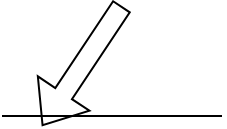 <mxfile version="16.5.1" type="device"><diagram id="5CiXb1tAh7STgvJEoVFq" name="第 1 页"><mxGraphModel dx="782" dy="549" grid="1" gridSize="10" guides="1" tooltips="1" connect="1" arrows="1" fold="1" page="1" pageScale="1" pageWidth="827" pageHeight="1169" math="0" shadow="0"><root><mxCell id="0"/><mxCell id="1" parent="0"/><mxCell id="LWZgO7PTJQOolHJjQRXh-1" value="" style="endArrow=none;html=1;rounded=0;" edge="1" parent="1"><mxGeometry width="50" height="50" relative="1" as="geometry"><mxPoint x="120" y="310" as="sourcePoint"/><mxPoint x="230" y="310" as="targetPoint"/></mxGeometry></mxCell><mxCell id="LWZgO7PTJQOolHJjQRXh-2" value="" style="shape=flexArrow;endArrow=classic;html=1;rounded=0;" edge="1" parent="1"><mxGeometry width="50" height="50" relative="1" as="geometry"><mxPoint x="180" y="255" as="sourcePoint"/><mxPoint x="140" y="315" as="targetPoint"/></mxGeometry></mxCell></root></mxGraphModel></diagram></mxfile>